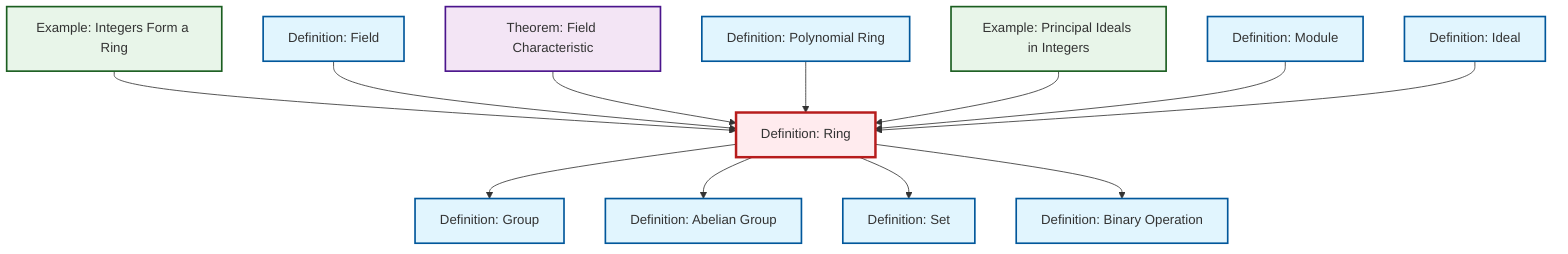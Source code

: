 graph TD
    classDef definition fill:#e1f5fe,stroke:#01579b,stroke-width:2px
    classDef theorem fill:#f3e5f5,stroke:#4a148c,stroke-width:2px
    classDef axiom fill:#fff3e0,stroke:#e65100,stroke-width:2px
    classDef example fill:#e8f5e9,stroke:#1b5e20,stroke-width:2px
    classDef current fill:#ffebee,stroke:#b71c1c,stroke-width:3px
    def-module["Definition: Module"]:::definition
    def-ring["Definition: Ring"]:::definition
    def-set["Definition: Set"]:::definition
    def-binary-operation["Definition: Binary Operation"]:::definition
    def-abelian-group["Definition: Abelian Group"]:::definition
    def-field["Definition: Field"]:::definition
    ex-integers-ring["Example: Integers Form a Ring"]:::example
    def-ideal["Definition: Ideal"]:::definition
    def-group["Definition: Group"]:::definition
    thm-field-characteristic["Theorem: Field Characteristic"]:::theorem
    ex-principal-ideal["Example: Principal Ideals in Integers"]:::example
    def-polynomial-ring["Definition: Polynomial Ring"]:::definition
    ex-integers-ring --> def-ring
    def-field --> def-ring
    thm-field-characteristic --> def-ring
    def-ring --> def-group
    def-ring --> def-abelian-group
    def-ring --> def-set
    def-polynomial-ring --> def-ring
    def-ring --> def-binary-operation
    ex-principal-ideal --> def-ring
    def-module --> def-ring
    def-ideal --> def-ring
    class def-ring current